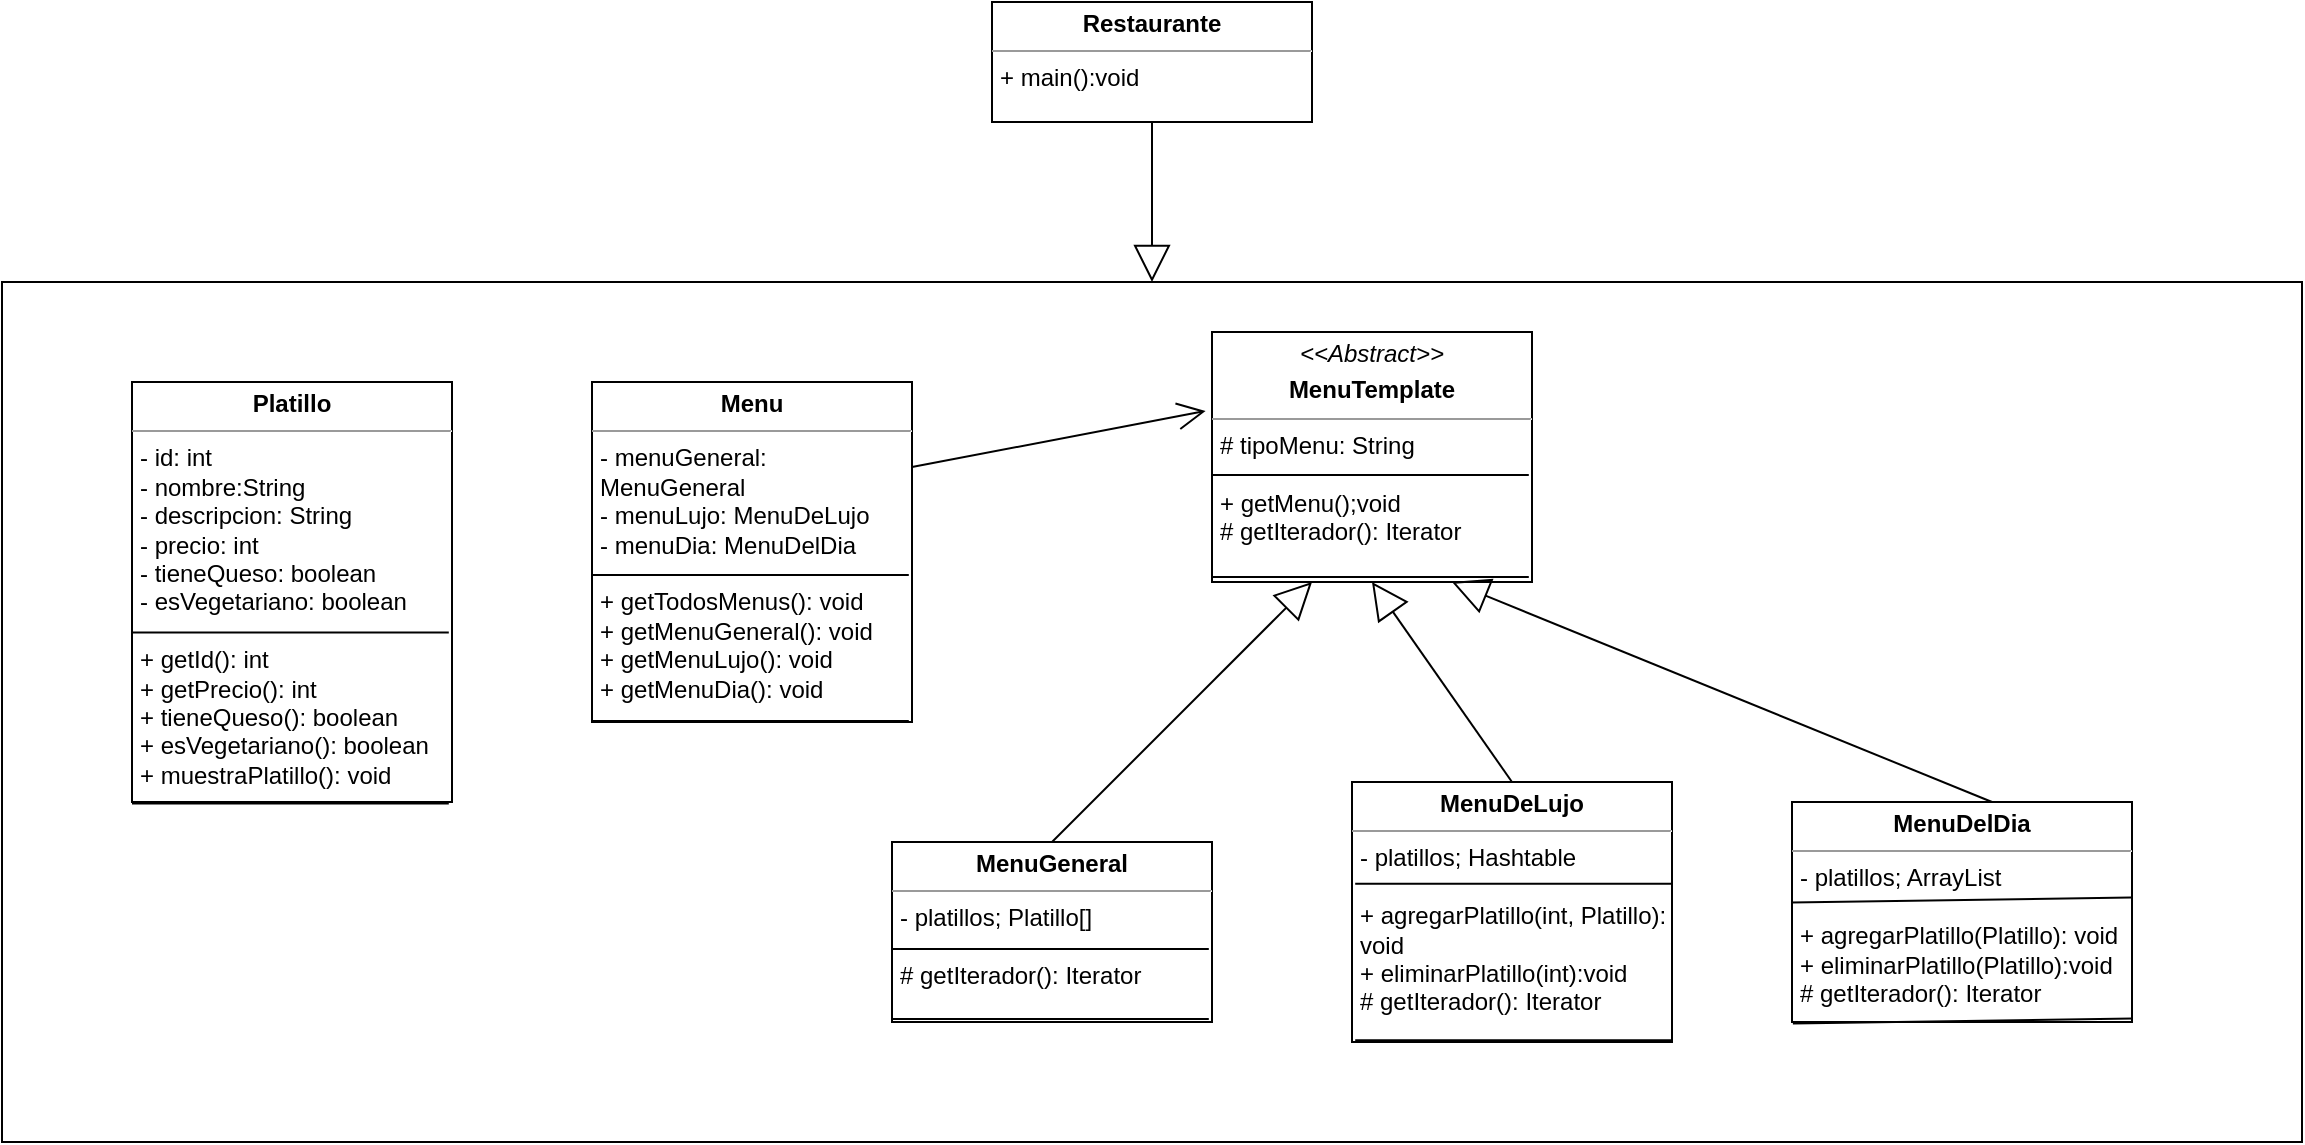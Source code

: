 <mxfile version="21.7.4" type="device">
  <diagram name="Página-1" id="RN-rsNXuKi0FVzwAPWuC">
    <mxGraphModel dx="1008" dy="505" grid="1" gridSize="10" guides="1" tooltips="1" connect="1" arrows="1" fold="1" page="1" pageScale="1" pageWidth="1600" pageHeight="900" math="0" shadow="0">
      <root>
        <mxCell id="0" />
        <mxCell id="1" parent="0" />
        <mxCell id="lUypvnBaVla615MTAfH_-129" value="&lt;p style=&quot;margin:0px;margin-top:4px;text-align:center;&quot;&gt;&lt;b&gt;Restaurante&lt;/b&gt;&lt;/p&gt;&lt;hr size=&quot;1&quot;&gt;&lt;p style=&quot;margin:0px;margin-left:4px;&quot;&gt;+ main():void&lt;/p&gt;" style="verticalAlign=top;align=left;overflow=fill;fontSize=12;fontFamily=Helvetica;html=1;whiteSpace=wrap;" parent="1" vertex="1">
          <mxGeometry x="700" y="820" width="160" height="60" as="geometry" />
        </mxCell>
        <mxCell id="48" value="" style="verticalLabelPosition=bottom;verticalAlign=top;html=1;shape=mxgraph.basic.rect;fillColor2=none;strokeWidth=1;size=20;indent=5;fillColor=none;" parent="1" vertex="1">
          <mxGeometry x="205" y="960" width="1150" height="430" as="geometry" />
        </mxCell>
        <mxCell id="49" value="" style="endArrow=block;endSize=16;endFill=0;html=1;rounded=0;exitX=0.5;exitY=1;exitDx=0;exitDy=0;" parent="1" source="lUypvnBaVla615MTAfH_-129" target="48" edge="1">
          <mxGeometry width="160" relative="1" as="geometry">
            <mxPoint x="790" y="810" as="sourcePoint" />
            <mxPoint x="791.52" y="762" as="targetPoint" />
          </mxGeometry>
        </mxCell>
        <mxCell id="M0wJMEBaZCv5p1B1VsO7-53" value="&lt;p style=&quot;margin:0px;margin-top:4px;text-align:center;&quot;&gt;&lt;b&gt;Platillo&lt;/b&gt;&lt;/p&gt;&lt;hr size=&quot;1&quot;&gt;&lt;p style=&quot;margin:0px;margin-left:4px;&quot;&gt;- id: int&lt;/p&gt;&lt;p style=&quot;margin:0px;margin-left:4px;&quot;&gt;- nombre:String&lt;/p&gt;&lt;p style=&quot;margin:0px;margin-left:4px;&quot;&gt;- descripcion: String&lt;/p&gt;&lt;p style=&quot;margin:0px;margin-left:4px;&quot;&gt;- precio: int&lt;/p&gt;&lt;p style=&quot;margin:0px;margin-left:4px;&quot;&gt;- tieneQueso: boolean&lt;/p&gt;&lt;p style=&quot;margin:0px;margin-left:4px;&quot;&gt;- esVegetariano: boolean&lt;/p&gt;&lt;p style=&quot;margin:0px;margin-left:4px;&quot;&gt;&lt;br&gt;&lt;/p&gt;&lt;p style=&quot;margin:0px;margin-left:4px;&quot;&gt;+ getId(): int&lt;/p&gt;&lt;p style=&quot;margin:0px;margin-left:4px;&quot;&gt;&lt;span style=&quot;background-color: initial;&quot;&gt;+ getPrecio(): int&lt;/span&gt;&lt;br&gt;&lt;/p&gt;&lt;p style=&quot;margin:0px;margin-left:4px;&quot;&gt;+ tieneQueso(): boolean&lt;/p&gt;&lt;p style=&quot;margin:0px;margin-left:4px;&quot;&gt;+ esVegetariano(): boolean&lt;/p&gt;&lt;p style=&quot;margin:0px;margin-left:4px;&quot;&gt;+ muestraPlatillo(): void&lt;/p&gt;" style="verticalAlign=top;align=left;overflow=fill;fontSize=12;fontFamily=Helvetica;html=1;whiteSpace=wrap;" vertex="1" parent="1">
          <mxGeometry x="270" y="1010" width="160" height="210" as="geometry" />
        </mxCell>
        <mxCell id="M0wJMEBaZCv5p1B1VsO7-54" value="" style="shape=link;html=1;rounded=0;fontSize=12;startSize=8;endSize=8;curved=1;width=85.556;exitX=0.007;exitY=0.846;exitDx=0;exitDy=0;exitPerimeter=0;entryX=0.997;entryY=0.846;entryDx=0;entryDy=0;entryPerimeter=0;" edge="1" parent="1">
          <mxGeometry width="100" relative="1" as="geometry">
            <mxPoint x="270.0" y="1178" as="sourcePoint" />
            <mxPoint x="428.4" y="1178" as="targetPoint" />
            <Array as="points">
              <mxPoint x="350" y="1178" />
            </Array>
          </mxGeometry>
        </mxCell>
        <mxCell id="M0wJMEBaZCv5p1B1VsO7-59" value="&lt;p style=&quot;border-color: var(--border-color); margin: 4px 0px 0px; text-align: center;&quot;&gt;&lt;b style=&quot;background-color: initial;&quot;&gt;Menu&lt;/b&gt;&lt;/p&gt;&lt;hr size=&quot;1&quot;&gt;&lt;p style=&quot;margin:0px;margin-left:4px;&quot;&gt;- menuGeneral: MenuGeneral&lt;/p&gt;&lt;p style=&quot;margin:0px;margin-left:4px;&quot;&gt;- menuLujo: MenuDeLujo&lt;/p&gt;&lt;p style=&quot;margin:0px;margin-left:4px;&quot;&gt;- menuDia: MenuDelDia&lt;/p&gt;&lt;p style=&quot;margin:0px;margin-left:4px;&quot;&gt;&lt;br&gt;&lt;/p&gt;&lt;p style=&quot;margin:0px;margin-left:4px;&quot;&gt;+ getTodosMenus(): void&lt;/p&gt;&lt;p style=&quot;margin:0px;margin-left:4px;&quot;&gt;+ getMenuGeneral(): void&lt;/p&gt;&lt;p style=&quot;margin:0px;margin-left:4px;&quot;&gt;+ getMenuLujo(): void&lt;/p&gt;&lt;p style=&quot;margin:0px;margin-left:4px;&quot;&gt;+ getMenuDia(): void&lt;/p&gt;" style="verticalAlign=top;align=left;overflow=fill;fontSize=12;fontFamily=Helvetica;html=1;whiteSpace=wrap;" vertex="1" parent="1">
          <mxGeometry x="500" y="1010" width="160" height="170" as="geometry" />
        </mxCell>
        <mxCell id="M0wJMEBaZCv5p1B1VsO7-60" value="" style="shape=link;html=1;rounded=0;fontSize=12;startSize=8;endSize=8;curved=1;width=72.963;exitX=0.007;exitY=0.846;exitDx=0;exitDy=0;exitPerimeter=0;entryX=0.997;entryY=0.846;entryDx=0;entryDy=0;entryPerimeter=0;" edge="1" parent="1">
          <mxGeometry width="100" relative="1" as="geometry">
            <mxPoint x="500.0" y="1143" as="sourcePoint" />
            <mxPoint x="658.4" y="1143" as="targetPoint" />
            <Array as="points">
              <mxPoint x="580" y="1143" />
            </Array>
          </mxGeometry>
        </mxCell>
        <mxCell id="M0wJMEBaZCv5p1B1VsO7-61" value="&lt;p style=&quot;border-color: var(--border-color); margin: 4px 0px 0px; text-align: center;&quot;&gt;&lt;i style=&quot;border-color: var(--border-color);&quot;&gt;&amp;lt;&amp;lt;Abstract&amp;gt;&amp;gt;&lt;/i&gt;&lt;/p&gt;&lt;p style=&quot;margin:0px;margin-top:4px;text-align:center;&quot;&gt;&lt;b&gt;MenuTemplate&lt;/b&gt;&lt;/p&gt;&lt;hr size=&quot;1&quot;&gt;&lt;p style=&quot;margin:0px;margin-left:4px;&quot;&gt;# tipoMenu: String&lt;/p&gt;&lt;p style=&quot;margin:0px;margin-left:4px;&quot;&gt;&lt;br&gt;&lt;/p&gt;&lt;p style=&quot;margin:0px;margin-left:4px;&quot;&gt;+ getMenu();void&lt;/p&gt;&lt;p style=&quot;margin:0px;margin-left:4px;&quot;&gt;# getIterador(): Iterator&lt;/p&gt;" style="verticalAlign=top;align=left;overflow=fill;fontSize=12;fontFamily=Helvetica;html=1;whiteSpace=wrap;" vertex="1" parent="1">
          <mxGeometry x="810" y="985" width="160" height="125" as="geometry" />
        </mxCell>
        <mxCell id="M0wJMEBaZCv5p1B1VsO7-65" value="&lt;p style=&quot;border-color: var(--border-color); margin: 4px 0px 0px; text-align: center;&quot;&gt;&lt;b style=&quot;background-color: initial;&quot;&gt;MenuGeneral&lt;/b&gt;&lt;/p&gt;&lt;hr size=&quot;1&quot;&gt;&lt;p style=&quot;margin:0px;margin-left:4px;&quot;&gt;- platillos; Platillo[]&lt;/p&gt;&lt;p style=&quot;margin:0px;margin-left:4px;&quot;&gt;&lt;br&gt;&lt;/p&gt;&lt;p style=&quot;margin:0px;margin-left:4px;&quot;&gt;# getIterador(): Iterator&lt;/p&gt;" style="verticalAlign=top;align=left;overflow=fill;fontSize=12;fontFamily=Helvetica;html=1;whiteSpace=wrap;" vertex="1" parent="1">
          <mxGeometry x="650" y="1240" width="160" height="90" as="geometry" />
        </mxCell>
        <mxCell id="M0wJMEBaZCv5p1B1VsO7-66" value="" style="shape=link;html=1;rounded=0;fontSize=12;startSize=8;endSize=8;curved=1;width=35;exitX=0.007;exitY=0.846;exitDx=0;exitDy=0;exitPerimeter=0;entryX=0.997;entryY=0.846;entryDx=0;entryDy=0;entryPerimeter=0;" edge="1" parent="1">
          <mxGeometry width="100" relative="1" as="geometry">
            <mxPoint x="650" y="1311" as="sourcePoint" />
            <mxPoint x="808.4" y="1311" as="targetPoint" />
            <Array as="points">
              <mxPoint x="730" y="1311" />
            </Array>
          </mxGeometry>
        </mxCell>
        <mxCell id="M0wJMEBaZCv5p1B1VsO7-67" value="&lt;p style=&quot;border-color: var(--border-color); margin: 4px 0px 0px; text-align: center;&quot;&gt;&lt;b style=&quot;background-color: initial;&quot;&gt;MenuDeLujo&lt;/b&gt;&lt;/p&gt;&lt;hr size=&quot;1&quot;&gt;&lt;p style=&quot;margin:0px;margin-left:4px;&quot;&gt;- platillos; Hashtable&lt;/p&gt;&lt;p style=&quot;margin:0px;margin-left:4px;&quot;&gt;&lt;br&gt;&lt;/p&gt;&lt;p style=&quot;margin:0px;margin-left:4px;&quot;&gt;+ agregarPlatillo(int, Platillo): void&lt;/p&gt;&lt;p style=&quot;margin:0px;margin-left:4px;&quot;&gt;+ eliminarPlatillo(int):void&lt;/p&gt;&lt;p style=&quot;margin:0px;margin-left:4px;&quot;&gt;# getIterador(): Iterator&lt;/p&gt;" style="verticalAlign=top;align=left;overflow=fill;fontSize=12;fontFamily=Helvetica;html=1;whiteSpace=wrap;" vertex="1" parent="1">
          <mxGeometry x="880" y="1210" width="160" height="130" as="geometry" />
        </mxCell>
        <mxCell id="M0wJMEBaZCv5p1B1VsO7-69" value="" style="shape=link;html=1;rounded=0;fontSize=12;startSize=8;endSize=8;curved=1;width=78.333;exitX=0.007;exitY=0.846;exitDx=0;exitDy=0;exitPerimeter=0;entryX=0.997;entryY=0.846;entryDx=0;entryDy=0;entryPerimeter=0;" edge="1" parent="1">
          <mxGeometry width="100" relative="1" as="geometry">
            <mxPoint x="881.6" y="1300" as="sourcePoint" />
            <mxPoint x="1040" y="1300" as="targetPoint" />
            <Array as="points">
              <mxPoint x="961.6" y="1300" />
            </Array>
          </mxGeometry>
        </mxCell>
        <mxCell id="M0wJMEBaZCv5p1B1VsO7-70" value="&lt;p style=&quot;border-color: var(--border-color); margin: 4px 0px 0px; text-align: center;&quot;&gt;&lt;b style=&quot;background-color: initial;&quot;&gt;MenuDelDia&lt;/b&gt;&lt;/p&gt;&lt;hr size=&quot;1&quot;&gt;&lt;p style=&quot;margin:0px;margin-left:4px;&quot;&gt;- platillos; ArrayList&lt;/p&gt;&lt;p style=&quot;margin:0px;margin-left:4px;&quot;&gt;&lt;br&gt;&lt;/p&gt;&lt;p style=&quot;margin:0px;margin-left:4px;&quot;&gt;+ agregarPlatillo(Platillo): void&lt;/p&gt;&lt;p style=&quot;margin:0px;margin-left:4px;&quot;&gt;+ eliminarPlatillo(Platillo):void&lt;/p&gt;&lt;p style=&quot;margin:0px;margin-left:4px;&quot;&gt;# getIterador(): Iterator&lt;/p&gt;" style="verticalAlign=top;align=left;overflow=fill;fontSize=12;fontFamily=Helvetica;html=1;whiteSpace=wrap;" vertex="1" parent="1">
          <mxGeometry x="1100" y="1220" width="170" height="110" as="geometry" />
        </mxCell>
        <mxCell id="M0wJMEBaZCv5p1B1VsO7-75" value="" style="endArrow=block;endSize=16;endFill=0;html=1;rounded=0;" edge="1" parent="1">
          <mxGeometry width="160" relative="1" as="geometry">
            <mxPoint x="730" y="1240" as="sourcePoint" />
            <mxPoint x="860" y="1110" as="targetPoint" />
            <Array as="points">
              <mxPoint x="730" y="1240" />
            </Array>
          </mxGeometry>
        </mxCell>
        <mxCell id="M0wJMEBaZCv5p1B1VsO7-76" style="edgeStyle=none;curved=1;rounded=0;orthogonalLoop=1;jettySize=auto;html=1;entryX=0.25;entryY=1;entryDx=0;entryDy=0;fontSize=12;startSize=8;endSize=8;" edge="1" parent="1" source="M0wJMEBaZCv5p1B1VsO7-61" target="M0wJMEBaZCv5p1B1VsO7-61">
          <mxGeometry relative="1" as="geometry" />
        </mxCell>
        <mxCell id="M0wJMEBaZCv5p1B1VsO7-77" value="" style="endArrow=block;endSize=16;endFill=0;html=1;rounded=0;entryX=0.5;entryY=1;entryDx=0;entryDy=0;" edge="1" parent="1" target="M0wJMEBaZCv5p1B1VsO7-61">
          <mxGeometry width="160" relative="1" as="geometry">
            <mxPoint x="960" y="1210" as="sourcePoint" />
            <mxPoint x="860" y="1120" as="targetPoint" />
            <Array as="points">
              <mxPoint x="960" y="1210" />
            </Array>
          </mxGeometry>
        </mxCell>
        <mxCell id="M0wJMEBaZCv5p1B1VsO7-78" value="" style="endArrow=block;endSize=16;endFill=0;html=1;rounded=0;entryX=0.75;entryY=1;entryDx=0;entryDy=0;" edge="1" parent="1" target="M0wJMEBaZCv5p1B1VsO7-61">
          <mxGeometry width="160" relative="1" as="geometry">
            <mxPoint x="1200" y="1220" as="sourcePoint" />
            <mxPoint x="950" y="1110" as="targetPoint" />
            <Array as="points">
              <mxPoint x="1200" y="1220" />
            </Array>
          </mxGeometry>
        </mxCell>
        <mxCell id="M0wJMEBaZCv5p1B1VsO7-79" value="" style="shape=link;html=1;rounded=0;fontSize=12;startSize=8;endSize=8;curved=1;width=60.476;exitX=0;exitY=0.75;exitDx=0;exitDy=0;" edge="1" parent="1">
          <mxGeometry width="100" relative="1" as="geometry">
            <mxPoint x="1100" y="1300.5" as="sourcePoint" />
            <mxPoint x="1270" y="1298" as="targetPoint" />
            <Array as="points" />
          </mxGeometry>
        </mxCell>
        <mxCell id="M0wJMEBaZCv5p1B1VsO7-80" value="" style="shape=link;html=1;rounded=0;fontSize=12;startSize=8;endSize=8;curved=1;width=50.952;exitX=0.007;exitY=0.846;exitDx=0;exitDy=0;exitPerimeter=0;entryX=0.997;entryY=0.846;entryDx=0;entryDy=0;entryPerimeter=0;" edge="1" parent="1">
          <mxGeometry width="100" relative="1" as="geometry">
            <mxPoint x="810" y="1082" as="sourcePoint" />
            <mxPoint x="968.4" y="1082" as="targetPoint" />
            <Array as="points">
              <mxPoint x="890" y="1082" />
            </Array>
          </mxGeometry>
        </mxCell>
        <mxCell id="M0wJMEBaZCv5p1B1VsO7-81" value="" style="endArrow=open;endFill=1;endSize=12;html=1;rounded=0;entryX=-0.02;entryY=0.316;entryDx=0;entryDy=0;exitX=1;exitY=0.25;exitDx=0;exitDy=0;entryPerimeter=0;" edge="1" parent="1" source="M0wJMEBaZCv5p1B1VsO7-59" target="M0wJMEBaZCv5p1B1VsO7-61">
          <mxGeometry width="160" relative="1" as="geometry">
            <mxPoint x="764.552" y="1010" as="sourcePoint" />
            <mxPoint x="710" y="1080" as="targetPoint" />
          </mxGeometry>
        </mxCell>
      </root>
    </mxGraphModel>
  </diagram>
</mxfile>
